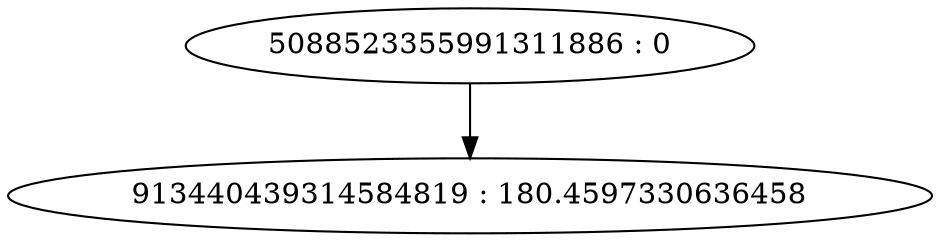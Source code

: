 digraph "plots/tree_46.dot" {
	0 [label="5088523355991311886 : 0"]
	1 [label="913440439314584819 : 180.4597330636458"]
	0 -> 1
}
